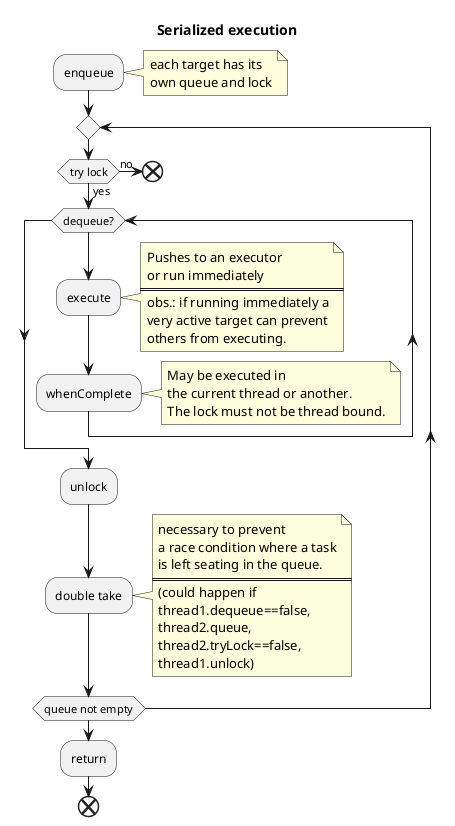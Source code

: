 @startuml
title Serialized execution
:enqueue;
note right
  each target has its
  own queue and lock
end note
repeat
    if (try lock) then (yes)
            while (dequeue?)
                :execute;
                note right
                  Pushes to an executor
                  or run immediately
                  ====
                  obs.: if running immediately a
                  very active target can prevent
                  others from executing.
                end note
                :whenComplete;
                note right
                  May be executed in
                  the current thread or another.
                  The lock must not be thread bound.
                end note
            endwhile
            :unlock;
    else (no)
        end;
    endif
    :double take;
    note right
        necessary to prevent
        a race condition where a task
        is left seating in the queue.
        ====
        (could happen if
        thread1.dequeue==false,
        thread2.queue,
        thread2.tryLock==false,
        thread1.unlock)
    end note
repeat while(queue not empty)
:return;
end;
@enduml

